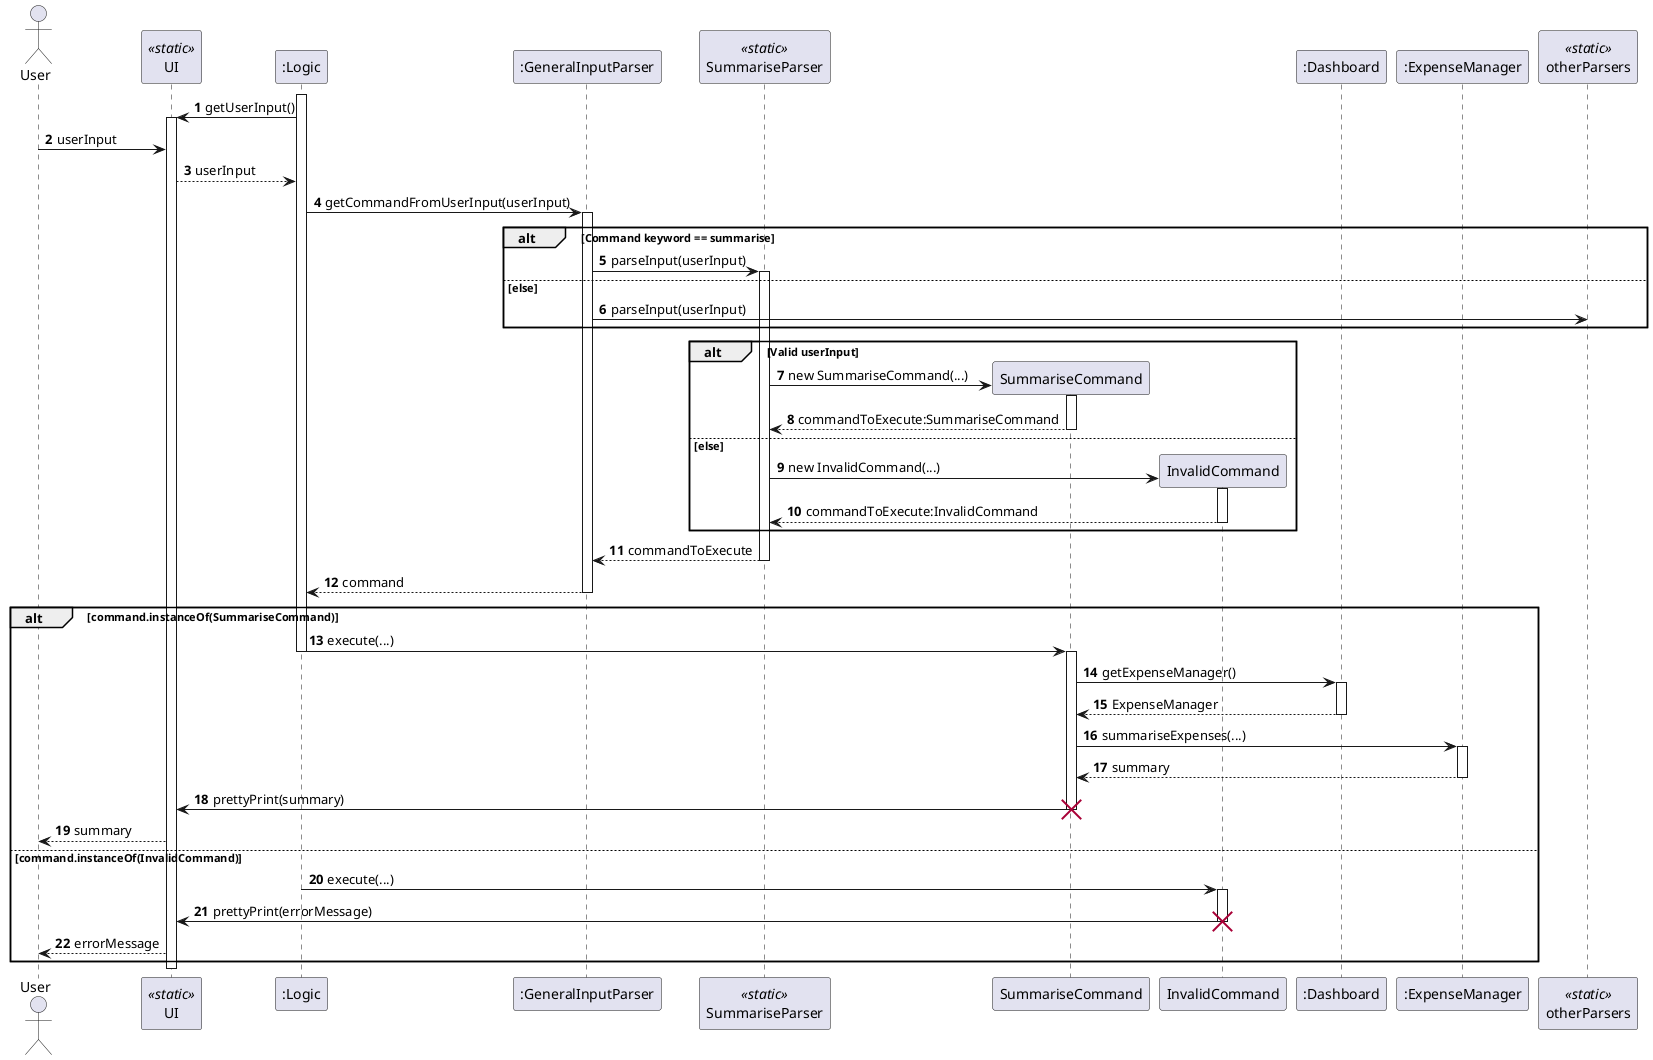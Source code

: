 @startuml
'https://plantuml.com/sequence-diagram

autonumber
actor User
participant UI << static >>
participant ":Logic" as Logic
activate Logic
participant ":GeneralInputParser" as GeneralInputParser
participant SummariseParser << static >>

participant InvalidCommand order 29
participant ":Dashboard" as Dashboard order 30
participant ":ExpenseManager" as ExpenseManager order 31
participant otherParsers <<static>> order 32
Logic -> UI ++ : getUserInput()

User -> UI : userInput
UI --> Logic : userInput

Logic -> GeneralInputParser ++ : getCommandFromUserInput(userInput)
alt Command keyword == summarise
    GeneralInputParser -> SummariseParser ++ : parseInput(userInput)
else else
    GeneralInputParser -> otherParsers : parseInput(userInput)
end

alt Valid userInput
    SummariseParser -> SummariseCommand ** : new SummariseCommand(...)
    activate SummariseCommand
    SummariseCommand --> SummariseParser --: commandToExecute:SummariseCommand
else else
    SummariseParser -> InvalidCommand ** : new InvalidCommand(...)
    activate InvalidCommand
    InvalidCommand --> SummariseParser -- : commandToExecute:InvalidCommand
end

SummariseParser --> GeneralInputParser -- : commandToExecute
GeneralInputParser --> Logic -- : command

alt command.instanceOf(SummariseCommand)
    Logic -> SummariseCommand -- : execute(...)
    activate SummariseCommand
    SummariseCommand -> Dashboard ++ : getExpenseManager()
    Dashboard --> SummariseCommand -- : ExpenseManager
    SummariseCommand -> ExpenseManager ++ : summariseExpenses(...)
    ExpenseManager --> SummariseCommand -- : summary
    SummariseCommand -> UI -- : prettyPrint(summary)
    destroy SummariseCommand
    UI --> User : summary
else command.instanceOf(InvalidCommand)
    Logic -> InvalidCommand -- : execute(...)
    activate InvalidCommand
    InvalidCommand -> UI -- : prettyPrint(errorMessage)
    destroy InvalidCommand
    UI --> User : errorMessage
end
deactivate UI



@enduml